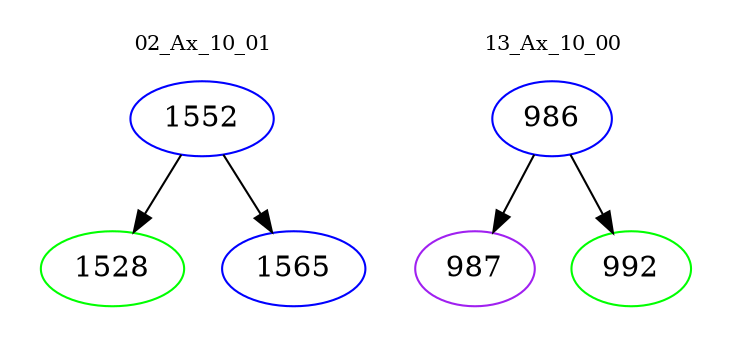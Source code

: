 digraph{
subgraph cluster_0 {
color = white
label = "02_Ax_10_01";
fontsize=10;
T0_1552 [label="1552", color="blue"]
T0_1552 -> T0_1528 [color="black"]
T0_1528 [label="1528", color="green"]
T0_1552 -> T0_1565 [color="black"]
T0_1565 [label="1565", color="blue"]
}
subgraph cluster_1 {
color = white
label = "13_Ax_10_00";
fontsize=10;
T1_986 [label="986", color="blue"]
T1_986 -> T1_987 [color="black"]
T1_987 [label="987", color="purple"]
T1_986 -> T1_992 [color="black"]
T1_992 [label="992", color="green"]
}
}
